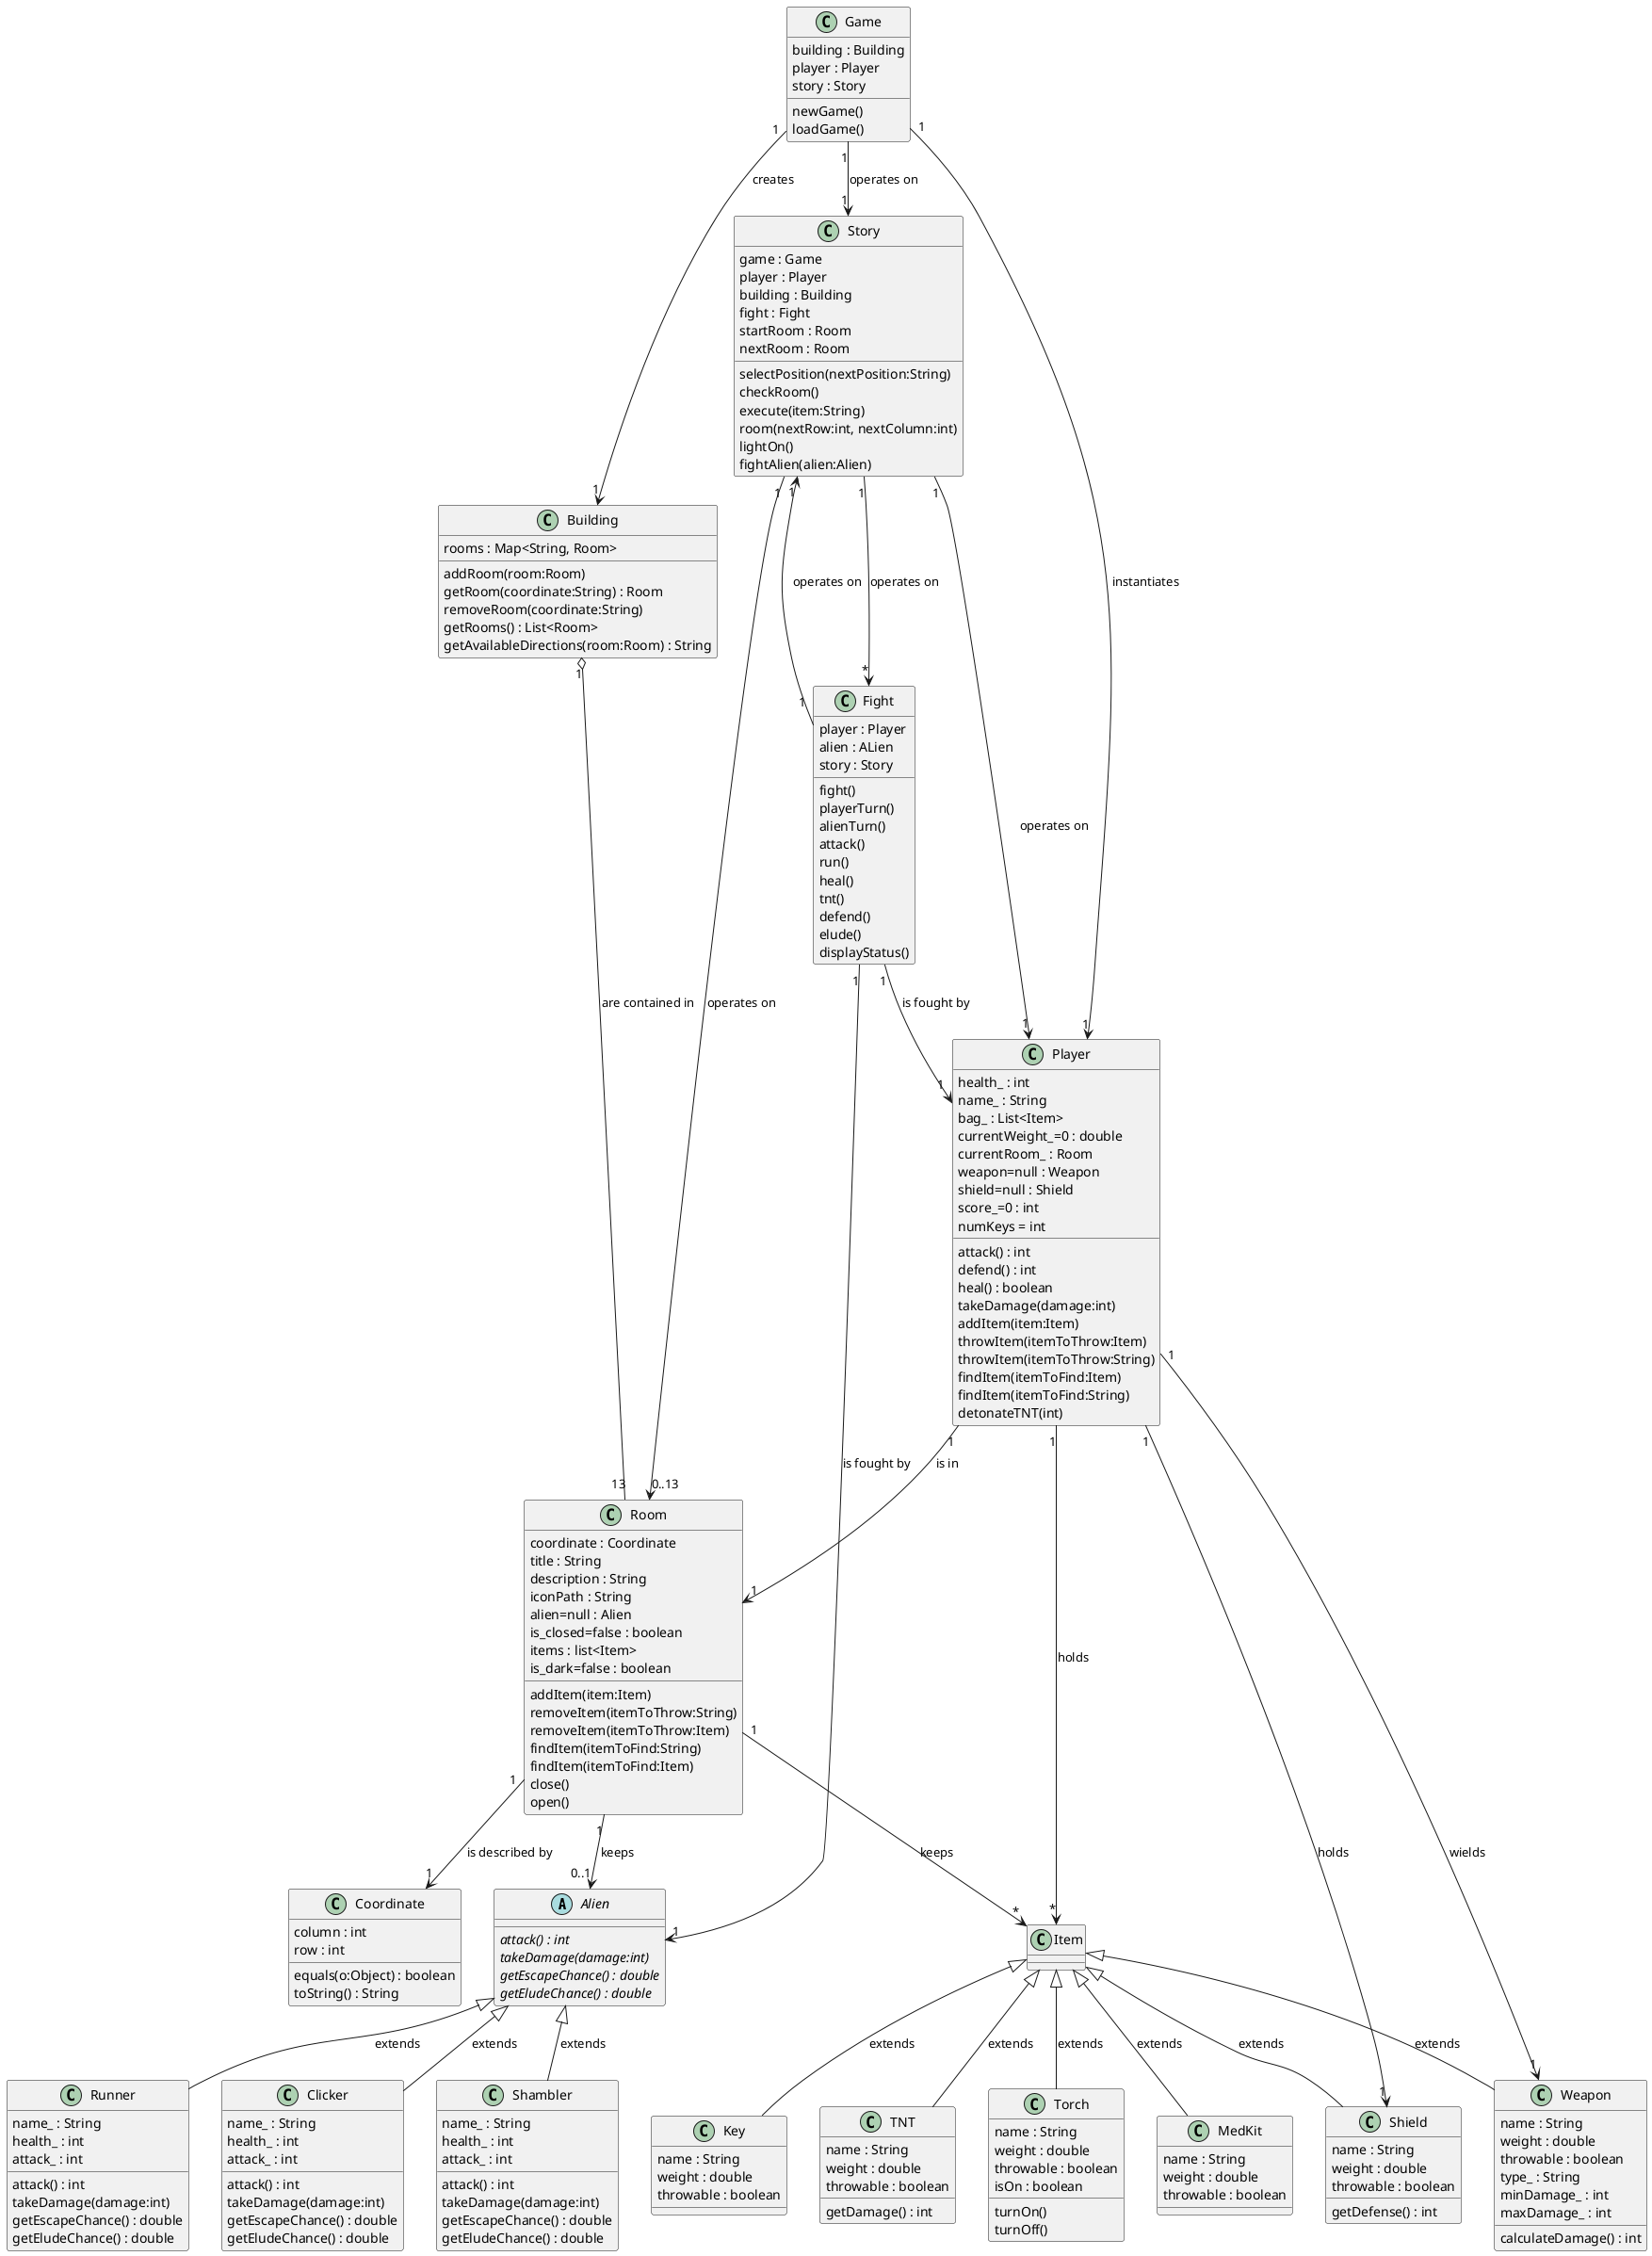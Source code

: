 @startuml
'https://plantuml.com/class-diagram

abstract class Alien  {
    {abstract} attack() : int
    {abstract} takeDamage(damage:int)
    {abstract} getEscapeChance() : double
    {abstract} getEludeChance() : double
}

class Clicker {
    name_ : String
    health_ : int
    attack_ : int
    attack() : int
    takeDamage(damage:int)
    getEscapeChance() : double
    getEludeChance() : double
}

class Runner {
    name_ : String
    health_ : int
    attack_ : int
    attack() : int
    takeDamage(damage:int)
    getEscapeChance() : double
    getEludeChance() : double
}

class Shambler {
    name_ : String
    health_ : int
    attack_ : int
    attack() : int
    takeDamage(damage:int)
    getEscapeChance() : double
    getEludeChance() : double
}

class Game {
    building : Building
    player : Player
    story : Story
    newGame()
    loadGame()
}

class Item {
}

class Key {
    name : String
    weight : double
    throwable : boolean
}

class MedKit{
    name : String
    weight : double
    throwable : boolean
}

class Shield {
    name : String
    weight : double
    throwable : boolean
    getDefense() : int
}

class TNT {
    name : String
    weight : double
    throwable : boolean
    getDamage() : int
}

class Torch {
    name : String
    weight : double
    throwable : boolean
    isOn : boolean
    turnOn()
    turnOff()
}

class Weapon {
    name : String
    weight : double
    throwable : boolean
    type_ : String
    minDamage_ : int
    maxDamage_ : int
    calculateDamage() : int
}

class Building {
    rooms : Map<String, Room>
    addRoom(room:Room)
    getRoom(coordinate:String) : Room
    removeRoom(coordinate:String)
    getRooms() : List<Room>
    getAvailableDirections(room:Room) : String
}

class Room {
    coordinate : Coordinate
    title : String
    description : String
    iconPath : String
    alien=null : Alien
    is_closed=false : boolean
    items : list<Item>
    is_dark=false : boolean
    addItem(item:Item)
    removeItem(itemToThrow:String)
    removeItem(itemToThrow:Item)
    findItem(itemToFind:String)
    findItem(itemToFind:Item)
    close()
    open()
}

class Coordinate {
    column : int
    row : int
    equals(o:Object) : boolean
    toString() : String
}

class Fight {
    player : Player
    alien : ALien
    story : Story
    fight()
    playerTurn()
    alienTurn()
    attack()
    run()
    heal()
    tnt()
    defend()
    elude()
    displayStatus()
}

class Player {
    health_ : int
    name_ : String
    bag_ : List<Item>
    currentWeight_=0 : double
    currentRoom_ : Room
    weapon=null : Weapon
    shield=null : Shield
    score_=0 : int
    numKeys = int
    attack() : int
    defend() : int
    heal() : boolean
    takeDamage(damage:int)
    addItem(item:Item)
    throwItem(itemToThrow:Item)
    throwItem(itemToThrow:String)
    findItem(itemToFind:Item)
    findItem(itemToFind:String)
    detonateTNT(int)
}

class Story {
    game : Game
    player : Player
    building : Building
    fight : Fight
    startRoom : Room
    nextRoom : Room
    selectPosition(nextPosition:String)
    checkRoom()
    execute(item:String)
    room(nextRow:int, nextColumn:int)
    lightOn()
    fightAlien(alien:Alien)
}

Alien <|-- Clicker : extends
Alien <|-- Runner : extends
Alien <|-- Shambler : extends

Fight"1" --> "1"Player : is fought by
Fight"1" --> "1"Alien : is fought by
Fight"1" --> "1"Story : operates on

Item <|-- Key : extends
Item <|-- MedKit : extends
Item <|-- Shield : extends
Item <|-- TNT : extends
Item <|-- Torch : extends
Item <|-- Weapon : extends

Building"1" o-- "13"Room : are contained in

Player"1" --> "1"Weapon : wields
Player"1" --> "1"Shield : holds
Player"1" --> "*"Item : holds
Player"1" --> "1"Room : is in

Room"1" --> "*"Item : keeps
Room"1" --> "0..1"Alien : keeps
Room"1" --> "1"Coordinate : is described by

Game"1" --> "1"Building : creates
Game"1" --> "1"Player : instantiates
Game"1" --> "1"Story : operates on

Story"1" --> "1"Player : operates on
Story"1" --> "*"Fight : operates on
Story"1" --> "0..13"Room : operates on

@enduml